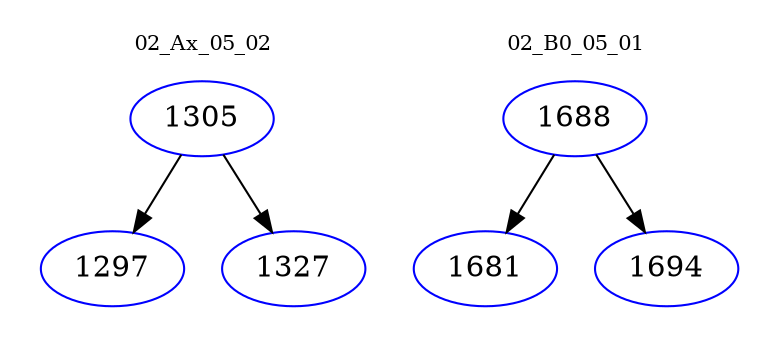 digraph{
subgraph cluster_0 {
color = white
label = "02_Ax_05_02";
fontsize=10;
T0_1305 [label="1305", color="blue"]
T0_1305 -> T0_1297 [color="black"]
T0_1297 [label="1297", color="blue"]
T0_1305 -> T0_1327 [color="black"]
T0_1327 [label="1327", color="blue"]
}
subgraph cluster_1 {
color = white
label = "02_B0_05_01";
fontsize=10;
T1_1688 [label="1688", color="blue"]
T1_1688 -> T1_1681 [color="black"]
T1_1681 [label="1681", color="blue"]
T1_1688 -> T1_1694 [color="black"]
T1_1694 [label="1694", color="blue"]
}
}

